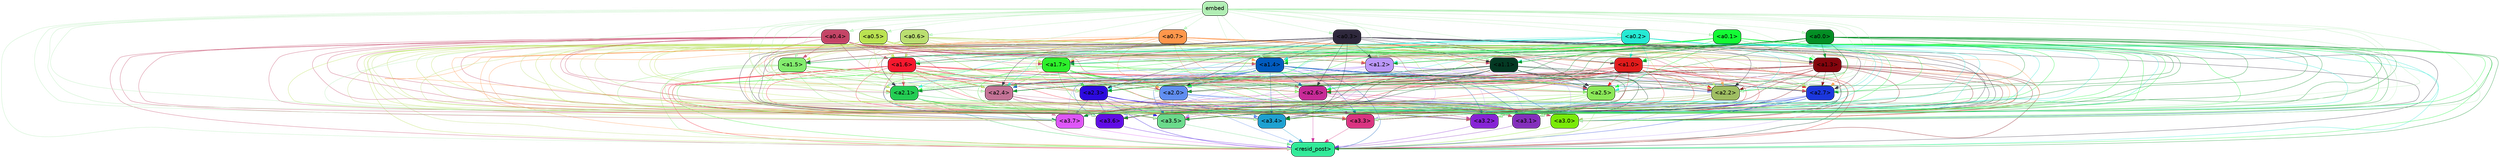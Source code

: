 strict digraph "" {
	graph [bgcolor=transparent,
		layout=dot,
		overlap=false,
		splines=true
	];
	"<a3.7>"	[color=black,
		fillcolor="#de56f7",
		fontname=Helvetica,
		shape=box,
		style="filled, rounded"];
	"<resid_post>"	[color=black,
		fillcolor="#32ea99",
		fontname=Helvetica,
		shape=box,
		style="filled, rounded"];
	"<a3.7>" -> "<resid_post>"	[color="#de56f7",
		penwidth=0.6];
	"<a3.6>"	[color=black,
		fillcolor="#600ce5",
		fontname=Helvetica,
		shape=box,
		style="filled, rounded"];
	"<a3.6>" -> "<resid_post>"	[color="#600ce5",
		penwidth=0.6];
	"<a3.5>"	[color=black,
		fillcolor="#6ada8b",
		fontname=Helvetica,
		shape=box,
		style="filled, rounded"];
	"<a3.5>" -> "<resid_post>"	[color="#6ada8b",
		penwidth=0.6];
	"<a3.4>"	[color=black,
		fillcolor="#1ea1d1",
		fontname=Helvetica,
		shape=box,
		style="filled, rounded"];
	"<a3.4>" -> "<resid_post>"	[color="#1ea1d1",
		penwidth=0.6];
	"<a3.3>"	[color=black,
		fillcolor="#da3481",
		fontname=Helvetica,
		shape=box,
		style="filled, rounded"];
	"<a3.3>" -> "<resid_post>"	[color="#da3481",
		penwidth=0.6];
	"<a3.2>"	[color=black,
		fillcolor="#8723d6",
		fontname=Helvetica,
		shape=box,
		style="filled, rounded"];
	"<a3.2>" -> "<resid_post>"	[color="#8723d6",
		penwidth=0.6];
	"<a3.1>"	[color=black,
		fillcolor="#842ebc",
		fontname=Helvetica,
		shape=box,
		style="filled, rounded"];
	"<a3.1>" -> "<resid_post>"	[color="#842ebc",
		penwidth=0.6];
	"<a3.0>"	[color=black,
		fillcolor="#7aea09",
		fontname=Helvetica,
		shape=box,
		style="filled, rounded"];
	"<a3.0>" -> "<resid_post>"	[color="#7aea09",
		penwidth=0.6];
	"<a2.7>"	[color=black,
		fillcolor="#1b37dd",
		fontname=Helvetica,
		shape=box,
		style="filled, rounded"];
	"<a2.7>" -> "<a3.7>"	[color="#1b37dd",
		penwidth=0.6];
	"<a2.7>" -> "<resid_post>"	[color="#1b37dd",
		penwidth=0.6];
	"<a2.7>" -> "<a3.6>"	[color="#1b37dd",
		penwidth=0.6];
	"<a2.7>" -> "<a3.5>"	[color="#1b37dd",
		penwidth=0.6];
	"<a2.7>" -> "<a3.4>"	[color="#1b37dd",
		penwidth=0.6];
	"<a2.7>" -> "<a3.3>"	[color="#1b37dd",
		penwidth=0.6];
	"<a2.7>" -> "<a3.2>"	[color="#1b37dd",
		penwidth=0.6];
	"<a2.7>" -> "<a3.1>"	[color="#1b37dd",
		penwidth=0.6];
	"<a2.7>" -> "<a3.0>"	[color="#1b37dd",
		penwidth=0.6];
	"<a2.6>"	[color=black,
		fillcolor="#c82a97",
		fontname=Helvetica,
		shape=box,
		style="filled, rounded"];
	"<a2.6>" -> "<a3.7>"	[color="#c82a97",
		penwidth=0.6];
	"<a2.6>" -> "<resid_post>"	[color="#c82a97",
		penwidth=0.6];
	"<a2.6>" -> "<a3.6>"	[color="#c82a97",
		penwidth=0.6];
	"<a2.6>" -> "<a3.5>"	[color="#c82a97",
		penwidth=0.6];
	"<a2.6>" -> "<a3.4>"	[color="#c82a97",
		penwidth=0.6];
	"<a2.6>" -> "<a3.3>"	[color="#c82a97",
		penwidth=0.6];
	"<a2.6>" -> "<a3.2>"	[color="#c82a97",
		penwidth=0.6];
	"<a2.6>" -> "<a3.1>"	[color="#c82a97",
		penwidth=0.6];
	"<a2.6>" -> "<a3.0>"	[color="#c82a97",
		penwidth=0.6];
	"<a2.5>"	[color=black,
		fillcolor="#8be858",
		fontname=Helvetica,
		shape=box,
		style="filled, rounded"];
	"<a2.5>" -> "<a3.7>"	[color="#8be858",
		penwidth=0.6];
	"<a2.5>" -> "<resid_post>"	[color="#8be858",
		penwidth=0.6];
	"<a2.5>" -> "<a3.6>"	[color="#8be858",
		penwidth=0.6];
	"<a2.5>" -> "<a3.5>"	[color="#8be858",
		penwidth=0.6];
	"<a2.5>" -> "<a3.4>"	[color="#8be858",
		penwidth=0.6];
	"<a2.5>" -> "<a3.3>"	[color="#8be858",
		penwidth=0.6];
	"<a2.5>" -> "<a3.2>"	[color="#8be858",
		penwidth=0.6];
	"<a2.5>" -> "<a3.1>"	[color="#8be858",
		penwidth=0.6];
	"<a2.5>" -> "<a3.0>"	[color="#8be858",
		penwidth=0.6];
	"<a2.4>"	[color=black,
		fillcolor="#c47396",
		fontname=Helvetica,
		shape=box,
		style="filled, rounded"];
	"<a2.4>" -> "<a3.7>"	[color="#c47396",
		penwidth=0.6];
	"<a2.4>" -> "<resid_post>"	[color="#c47396",
		penwidth=0.6];
	"<a2.4>" -> "<a3.6>"	[color="#c47396",
		penwidth=0.6];
	"<a2.4>" -> "<a3.5>"	[color="#c47396",
		penwidth=0.6];
	"<a2.4>" -> "<a3.4>"	[color="#c47396",
		penwidth=0.6];
	"<a2.4>" -> "<a3.3>"	[color="#c47396",
		penwidth=0.6];
	"<a2.4>" -> "<a3.2>"	[color="#c47396",
		penwidth=0.6];
	"<a2.4>" -> "<a3.1>"	[color="#c47396",
		penwidth=0.6];
	"<a2.4>" -> "<a3.0>"	[color="#c47396",
		penwidth=0.6];
	"<a2.3>"	[color=black,
		fillcolor="#2c0adf",
		fontname=Helvetica,
		shape=box,
		style="filled, rounded"];
	"<a2.3>" -> "<a3.7>"	[color="#2c0adf",
		penwidth=0.6];
	"<a2.3>" -> "<resid_post>"	[color="#2c0adf",
		penwidth=0.6];
	"<a2.3>" -> "<a3.6>"	[color="#2c0adf",
		penwidth=0.6];
	"<a2.3>" -> "<a3.5>"	[color="#2c0adf",
		penwidth=0.6];
	"<a2.3>" -> "<a3.4>"	[color="#2c0adf",
		penwidth=0.6];
	"<a2.3>" -> "<a3.3>"	[color="#2c0adf",
		penwidth=0.6];
	"<a2.3>" -> "<a3.2>"	[color="#2c0adf",
		penwidth=0.6];
	"<a2.3>" -> "<a3.1>"	[color="#2c0adf",
		penwidth=0.6];
	"<a2.3>" -> "<a3.0>"	[color="#2c0adf",
		penwidth=0.6];
	"<a2.2>"	[color=black,
		fillcolor="#9fbe62",
		fontname=Helvetica,
		shape=box,
		style="filled, rounded"];
	"<a2.2>" -> "<a3.7>"	[color="#9fbe62",
		penwidth=0.6];
	"<a2.2>" -> "<resid_post>"	[color="#9fbe62",
		penwidth=0.6];
	"<a2.2>" -> "<a3.6>"	[color="#9fbe62",
		penwidth=0.6];
	"<a2.2>" -> "<a3.5>"	[color="#9fbe62",
		penwidth=0.6];
	"<a2.2>" -> "<a3.4>"	[color="#9fbe62",
		penwidth=0.6];
	"<a2.2>" -> "<a3.3>"	[color="#9fbe62",
		penwidth=0.6];
	"<a2.2>" -> "<a3.2>"	[color="#9fbe62",
		penwidth=0.6];
	"<a2.2>" -> "<a3.1>"	[color="#9fbe62",
		penwidth=0.6];
	"<a2.2>" -> "<a3.0>"	[color="#9fbe62",
		penwidth=0.6];
	"<a2.1>"	[color=black,
		fillcolor="#23cd53",
		fontname=Helvetica,
		shape=box,
		style="filled, rounded"];
	"<a2.1>" -> "<a3.7>"	[color="#23cd53",
		penwidth=0.6];
	"<a2.1>" -> "<resid_post>"	[color="#23cd53",
		penwidth=0.6];
	"<a2.1>" -> "<a3.6>"	[color="#23cd53",
		penwidth=0.6];
	"<a2.1>" -> "<a3.5>"	[color="#23cd53",
		penwidth=0.6];
	"<a2.1>" -> "<a3.4>"	[color="#23cd53",
		penwidth=0.6];
	"<a2.1>" -> "<a3.3>"	[color="#23cd53",
		penwidth=0.6];
	"<a2.1>" -> "<a3.2>"	[color="#23cd53",
		penwidth=0.6];
	"<a2.1>" -> "<a3.1>"	[color="#23cd53",
		penwidth=0.6];
	"<a2.1>" -> "<a3.0>"	[color="#23cd53",
		penwidth=0.6];
	"<a2.0>"	[color=black,
		fillcolor="#608ef1",
		fontname=Helvetica,
		shape=box,
		style="filled, rounded"];
	"<a2.0>" -> "<a3.7>"	[color="#608ef1",
		penwidth=0.6];
	"<a2.0>" -> "<resid_post>"	[color="#608ef1",
		penwidth=0.6];
	"<a2.0>" -> "<a3.6>"	[color="#608ef1",
		penwidth=0.6];
	"<a2.0>" -> "<a3.5>"	[color="#608ef1",
		penwidth=0.6];
	"<a2.0>" -> "<a3.4>"	[color="#608ef1",
		penwidth=0.6];
	"<a2.0>" -> "<a3.3>"	[color="#608ef1",
		penwidth=0.6];
	"<a2.0>" -> "<a3.2>"	[color="#608ef1",
		penwidth=0.6];
	"<a2.0>" -> "<a3.1>"	[color="#608ef1",
		penwidth=0.6];
	"<a2.0>" -> "<a3.0>"	[color="#608ef1",
		penwidth=0.6];
	"<a1.7>"	[color=black,
		fillcolor="#2def2b",
		fontname=Helvetica,
		shape=box,
		style="filled, rounded"];
	"<a1.7>" -> "<a3.7>"	[color="#2def2b",
		penwidth=0.6];
	"<a1.7>" -> "<resid_post>"	[color="#2def2b",
		penwidth=0.6];
	"<a1.7>" -> "<a3.6>"	[color="#2def2b",
		penwidth=0.6];
	"<a1.7>" -> "<a3.5>"	[color="#2def2b",
		penwidth=0.6];
	"<a1.7>" -> "<a3.4>"	[color="#2def2b",
		penwidth=0.6];
	"<a1.7>" -> "<a3.3>"	[color="#2def2b",
		penwidth=0.6];
	"<a1.7>" -> "<a3.2>"	[color="#2def2b",
		penwidth=0.6];
	"<a1.7>" -> "<a3.1>"	[color="#2def2b",
		penwidth=0.6];
	"<a1.7>" -> "<a3.0>"	[color="#2def2b",
		penwidth=0.6];
	"<a1.7>" -> "<a2.7>"	[color="#2def2b",
		penwidth=0.6];
	"<a1.7>" -> "<a2.6>"	[color="#2def2b",
		penwidth=0.6];
	"<a1.7>" -> "<a2.5>"	[color="#2def2b",
		penwidth=0.6];
	"<a1.7>" -> "<a2.4>"	[color="#2def2b",
		penwidth=0.6];
	"<a1.7>" -> "<a2.3>"	[color="#2def2b",
		penwidth=0.6];
	"<a1.7>" -> "<a2.2>"	[color="#2def2b",
		penwidth=0.6];
	"<a1.7>" -> "<a2.1>"	[color="#2def2b",
		penwidth=0.6];
	"<a1.7>" -> "<a2.0>"	[color="#2def2b",
		penwidth=0.6];
	"<a1.6>"	[color=black,
		fillcolor="#f6182e",
		fontname=Helvetica,
		shape=box,
		style="filled, rounded"];
	"<a1.6>" -> "<a3.7>"	[color="#f6182e",
		penwidth=0.6];
	"<a1.6>" -> "<resid_post>"	[color="#f6182e",
		penwidth=0.6];
	"<a1.6>" -> "<a3.6>"	[color="#f6182e",
		penwidth=0.6];
	"<a1.6>" -> "<a3.5>"	[color="#f6182e",
		penwidth=0.6];
	"<a1.6>" -> "<a3.4>"	[color="#f6182e",
		penwidth=0.6];
	"<a1.6>" -> "<a3.3>"	[color="#f6182e",
		penwidth=0.6];
	"<a1.6>" -> "<a3.2>"	[color="#f6182e",
		penwidth=0.6];
	"<a1.6>" -> "<a3.1>"	[color="#f6182e",
		penwidth=0.6];
	"<a1.6>" -> "<a3.0>"	[color="#f6182e",
		penwidth=0.6];
	"<a1.6>" -> "<a2.7>"	[color="#f6182e",
		penwidth=0.6];
	"<a1.6>" -> "<a2.6>"	[color="#f6182e",
		penwidth=0.6];
	"<a1.6>" -> "<a2.5>"	[color="#f6182e",
		penwidth=0.6];
	"<a1.6>" -> "<a2.4>"	[color="#f6182e",
		penwidth=0.6];
	"<a1.6>" -> "<a2.3>"	[color="#f6182e",
		penwidth=0.6];
	"<a1.6>" -> "<a2.2>"	[color="#f6182e",
		penwidth=0.6];
	"<a1.6>" -> "<a2.1>"	[color="#f6182e",
		penwidth=0.6];
	"<a1.6>" -> "<a2.0>"	[color="#f6182e",
		penwidth=0.6];
	"<a1.5>"	[color=black,
		fillcolor="#83ec6e",
		fontname=Helvetica,
		shape=box,
		style="filled, rounded"];
	"<a1.5>" -> "<a3.7>"	[color="#83ec6e",
		penwidth=0.6];
	"<a1.5>" -> "<resid_post>"	[color="#83ec6e",
		penwidth=0.6];
	"<a1.5>" -> "<a3.6>"	[color="#83ec6e",
		penwidth=0.6];
	"<a1.5>" -> "<a3.5>"	[color="#83ec6e",
		penwidth=0.6];
	"<a1.5>" -> "<a3.4>"	[color="#83ec6e",
		penwidth=0.6];
	"<a1.5>" -> "<a3.3>"	[color="#83ec6e",
		penwidth=0.6];
	"<a1.5>" -> "<a3.2>"	[color="#83ec6e",
		penwidth=0.6];
	"<a1.5>" -> "<a3.1>"	[color="#83ec6e",
		penwidth=0.6];
	"<a1.5>" -> "<a3.0>"	[color="#83ec6e",
		penwidth=0.6];
	"<a1.5>" -> "<a2.7>"	[color="#83ec6e",
		penwidth=0.6];
	"<a1.5>" -> "<a2.6>"	[color="#83ec6e",
		penwidth=0.6];
	"<a1.5>" -> "<a2.5>"	[color="#83ec6e",
		penwidth=0.6];
	"<a1.5>" -> "<a2.4>"	[color="#83ec6e",
		penwidth=0.6];
	"<a1.5>" -> "<a2.3>"	[color="#83ec6e",
		penwidth=0.6];
	"<a1.5>" -> "<a2.2>"	[color="#83ec6e",
		penwidth=0.6];
	"<a1.5>" -> "<a2.1>"	[color="#83ec6e",
		penwidth=0.6];
	"<a1.5>" -> "<a2.0>"	[color="#83ec6e",
		penwidth=0.6];
	"<a1.4>"	[color=black,
		fillcolor="#015bbf",
		fontname=Helvetica,
		shape=box,
		style="filled, rounded"];
	"<a1.4>" -> "<a3.7>"	[color="#015bbf",
		penwidth=0.6];
	"<a1.4>" -> "<resid_post>"	[color="#015bbf",
		penwidth=0.6];
	"<a1.4>" -> "<a3.6>"	[color="#015bbf",
		penwidth=0.6];
	"<a1.4>" -> "<a3.5>"	[color="#015bbf",
		penwidth=0.6];
	"<a1.4>" -> "<a3.4>"	[color="#015bbf",
		penwidth=0.6];
	"<a1.4>" -> "<a3.3>"	[color="#015bbf",
		penwidth=0.6];
	"<a1.4>" -> "<a3.2>"	[color="#015bbf",
		penwidth=0.6];
	"<a1.4>" -> "<a3.1>"	[color="#015bbf",
		penwidth=0.6];
	"<a1.4>" -> "<a3.0>"	[color="#015bbf",
		penwidth=0.6];
	"<a1.4>" -> "<a2.7>"	[color="#015bbf",
		penwidth=0.6];
	"<a1.4>" -> "<a2.6>"	[color="#015bbf",
		penwidth=0.6];
	"<a1.4>" -> "<a2.5>"	[color="#015bbf",
		penwidth=0.6];
	"<a1.4>" -> "<a2.4>"	[color="#015bbf",
		penwidth=0.6];
	"<a1.4>" -> "<a2.3>"	[color="#015bbf",
		penwidth=0.6];
	"<a1.4>" -> "<a2.2>"	[color="#015bbf",
		penwidth=0.6];
	"<a1.4>" -> "<a2.1>"	[color="#015bbf",
		penwidth=0.6];
	"<a1.4>" -> "<a2.0>"	[color="#015bbf",
		penwidth=0.6];
	"<a1.3>"	[color=black,
		fillcolor="#84050d",
		fontname=Helvetica,
		shape=box,
		style="filled, rounded"];
	"<a1.3>" -> "<a3.7>"	[color="#84050d",
		penwidth=0.6];
	"<a1.3>" -> "<resid_post>"	[color="#84050d",
		penwidth=0.6];
	"<a1.3>" -> "<a3.6>"	[color="#84050d",
		penwidth=0.6];
	"<a1.3>" -> "<a3.5>"	[color="#84050d",
		penwidth=0.6];
	"<a1.3>" -> "<a3.4>"	[color="#84050d",
		penwidth=0.6];
	"<a1.3>" -> "<a3.3>"	[color="#84050d",
		penwidth=0.6];
	"<a1.3>" -> "<a3.2>"	[color="#84050d",
		penwidth=0.6];
	"<a1.3>" -> "<a3.1>"	[color="#84050d",
		penwidth=0.6];
	"<a1.3>" -> "<a3.0>"	[color="#84050d",
		penwidth=0.6];
	"<a1.3>" -> "<a2.7>"	[color="#84050d",
		penwidth=0.6];
	"<a1.3>" -> "<a2.6>"	[color="#84050d",
		penwidth=0.6];
	"<a1.3>" -> "<a2.5>"	[color="#84050d",
		penwidth=0.6];
	"<a1.3>" -> "<a2.4>"	[color="#84050d",
		penwidth=0.6];
	"<a1.3>" -> "<a2.3>"	[color="#84050d",
		penwidth=0.6];
	"<a1.3>" -> "<a2.2>"	[color="#84050d",
		penwidth=0.6];
	"<a1.3>" -> "<a2.1>"	[color="#84050d",
		penwidth=0.6];
	"<a1.3>" -> "<a2.0>"	[color="#84050d",
		penwidth=0.6];
	"<a1.2>"	[color=black,
		fillcolor="#bb97f9",
		fontname=Helvetica,
		shape=box,
		style="filled, rounded"];
	"<a1.2>" -> "<a3.7>"	[color="#bb97f9",
		penwidth=0.6];
	"<a1.2>" -> "<resid_post>"	[color="#bb97f9",
		penwidth=0.6];
	"<a1.2>" -> "<a3.6>"	[color="#bb97f9",
		penwidth=0.6];
	"<a1.2>" -> "<a3.5>"	[color="#bb97f9",
		penwidth=0.6];
	"<a1.2>" -> "<a3.4>"	[color="#bb97f9",
		penwidth=0.6];
	"<a1.2>" -> "<a3.3>"	[color="#bb97f9",
		penwidth=0.6];
	"<a1.2>" -> "<a3.2>"	[color="#bb97f9",
		penwidth=0.6];
	"<a1.2>" -> "<a3.1>"	[color="#bb97f9",
		penwidth=0.6];
	"<a1.2>" -> "<a3.0>"	[color="#bb97f9",
		penwidth=0.6];
	"<a1.2>" -> "<a2.7>"	[color="#bb97f9",
		penwidth=0.6];
	"<a1.2>" -> "<a2.6>"	[color="#bb97f9",
		penwidth=0.6];
	"<a1.2>" -> "<a2.5>"	[color="#bb97f9",
		penwidth=0.6];
	"<a1.2>" -> "<a2.4>"	[color="#bb97f9",
		penwidth=0.6];
	"<a1.2>" -> "<a2.3>"	[color="#bb97f9",
		penwidth=0.6];
	"<a1.2>" -> "<a2.2>"	[color="#bb97f9",
		penwidth=0.6];
	"<a1.2>" -> "<a2.1>"	[color="#bb97f9",
		penwidth=0.6];
	"<a1.2>" -> "<a2.0>"	[color="#bb97f9",
		penwidth=0.6];
	"<a1.1>"	[color=black,
		fillcolor="#033923",
		fontname=Helvetica,
		shape=box,
		style="filled, rounded"];
	"<a1.1>" -> "<a3.7>"	[color="#033923",
		penwidth=0.6];
	"<a1.1>" -> "<resid_post>"	[color="#033923",
		penwidth=0.6];
	"<a1.1>" -> "<a3.6>"	[color="#033923",
		penwidth=0.6];
	"<a1.1>" -> "<a3.5>"	[color="#033923",
		penwidth=0.6];
	"<a1.1>" -> "<a3.4>"	[color="#033923",
		penwidth=0.6];
	"<a1.1>" -> "<a3.3>"	[color="#033923",
		penwidth=0.6];
	"<a1.1>" -> "<a3.2>"	[color="#033923",
		penwidth=0.6];
	"<a1.1>" -> "<a3.1>"	[color="#033923",
		penwidth=0.6];
	"<a1.1>" -> "<a3.0>"	[color="#033923",
		penwidth=0.6];
	"<a1.1>" -> "<a2.7>"	[color="#033923",
		penwidth=0.6];
	"<a1.1>" -> "<a2.6>"	[color="#033923",
		penwidth=0.6];
	"<a1.1>" -> "<a2.5>"	[color="#033923",
		penwidth=0.6];
	"<a1.1>" -> "<a2.4>"	[color="#033923",
		penwidth=0.6];
	"<a1.1>" -> "<a2.3>"	[color="#033923",
		penwidth=0.6];
	"<a1.1>" -> "<a2.2>"	[color="#033923",
		penwidth=0.6];
	"<a1.1>" -> "<a2.1>"	[color="#033923",
		penwidth=0.6];
	"<a1.1>" -> "<a2.0>"	[color="#033923",
		penwidth=0.6];
	"<a1.0>"	[color=black,
		fillcolor="#e11b1b",
		fontname=Helvetica,
		shape=box,
		style="filled, rounded"];
	"<a1.0>" -> "<a3.7>"	[color="#e11b1b",
		penwidth=0.6];
	"<a1.0>" -> "<resid_post>"	[color="#e11b1b",
		penwidth=0.6];
	"<a1.0>" -> "<a3.6>"	[color="#e11b1b",
		penwidth=0.6];
	"<a1.0>" -> "<a3.5>"	[color="#e11b1b",
		penwidth=0.6];
	"<a1.0>" -> "<a3.4>"	[color="#e11b1b",
		penwidth=0.6];
	"<a1.0>" -> "<a3.3>"	[color="#e11b1b",
		penwidth=0.6];
	"<a1.0>" -> "<a3.2>"	[color="#e11b1b",
		penwidth=0.6];
	"<a1.0>" -> "<a3.1>"	[color="#e11b1b",
		penwidth=0.6];
	"<a1.0>" -> "<a3.0>"	[color="#e11b1b",
		penwidth=0.6];
	"<a1.0>" -> "<a2.7>"	[color="#e11b1b",
		penwidth=0.6];
	"<a1.0>" -> "<a2.6>"	[color="#e11b1b",
		penwidth=0.6];
	"<a1.0>" -> "<a2.5>"	[color="#e11b1b",
		penwidth=0.6];
	"<a1.0>" -> "<a2.4>"	[color="#e11b1b",
		penwidth=0.6];
	"<a1.0>" -> "<a2.3>"	[color="#e11b1b",
		penwidth=0.6];
	"<a1.0>" -> "<a2.2>"	[color="#e11b1b",
		penwidth=0.6];
	"<a1.0>" -> "<a2.1>"	[color="#e11b1b",
		penwidth=0.6];
	"<a1.0>" -> "<a2.0>"	[color="#e11b1b",
		penwidth=0.6];
	"<a0.7>"	[color=black,
		fillcolor="#ff964b",
		fontname=Helvetica,
		shape=box,
		style="filled, rounded"];
	"<a0.7>" -> "<a3.7>"	[color="#ff964b",
		penwidth=0.6];
	"<a0.7>" -> "<resid_post>"	[color="#ff964b",
		penwidth=0.6];
	"<a0.7>" -> "<a3.6>"	[color="#ff964b",
		penwidth=0.6];
	"<a0.7>" -> "<a3.5>"	[color="#ff964b",
		penwidth=0.6];
	"<a0.7>" -> "<a3.4>"	[color="#ff964b",
		penwidth=0.6];
	"<a0.7>" -> "<a3.3>"	[color="#ff964b",
		penwidth=0.6];
	"<a0.7>" -> "<a3.2>"	[color="#ff964b",
		penwidth=0.6];
	"<a0.7>" -> "<a3.1>"	[color="#ff964b",
		penwidth=0.6];
	"<a0.7>" -> "<a3.0>"	[color="#ff964b",
		penwidth=0.6];
	"<a0.7>" -> "<a2.7>"	[color="#ff964b",
		penwidth=0.6];
	"<a0.7>" -> "<a2.6>"	[color="#ff964b",
		penwidth=0.6];
	"<a0.7>" -> "<a2.5>"	[color="#ff964b",
		penwidth=0.6];
	"<a0.7>" -> "<a2.4>"	[color="#ff964b",
		penwidth=0.6];
	"<a0.7>" -> "<a2.3>"	[color="#ff964b",
		penwidth=0.6];
	"<a0.7>" -> "<a2.2>"	[color="#ff964b",
		penwidth=0.6];
	"<a0.7>" -> "<a2.1>"	[color="#ff964b",
		penwidth=0.6];
	"<a0.7>" -> "<a2.0>"	[color="#ff964b",
		penwidth=0.6];
	"<a0.7>" -> "<a1.7>"	[color="#ff964b",
		penwidth=0.6];
	"<a0.7>" -> "<a1.6>"	[color="#ff964b",
		penwidth=0.6];
	"<a0.7>" -> "<a1.5>"	[color="#ff964b",
		penwidth=0.6];
	"<a0.7>" -> "<a1.4>"	[color="#ff964b",
		penwidth=0.6];
	"<a0.7>" -> "<a1.3>"	[color="#ff964b",
		penwidth=0.6];
	"<a0.7>" -> "<a1.2>"	[color="#ff964b",
		penwidth=0.6];
	"<a0.7>" -> "<a1.1>"	[color="#ff964b",
		penwidth=0.6];
	"<a0.7>" -> "<a1.0>"	[color="#ff964b",
		penwidth=0.6];
	"<a0.6>"	[color=black,
		fillcolor="#bade70",
		fontname=Helvetica,
		shape=box,
		style="filled, rounded"];
	"<a0.6>" -> "<a3.7>"	[color="#bade70",
		penwidth=0.6];
	"<a0.6>" -> "<resid_post>"	[color="#bade70",
		penwidth=0.6];
	"<a0.6>" -> "<a3.6>"	[color="#bade70",
		penwidth=0.6];
	"<a0.6>" -> "<a3.5>"	[color="#bade70",
		penwidth=0.6];
	"<a0.6>" -> "<a3.4>"	[color="#bade70",
		penwidth=0.6];
	"<a0.6>" -> "<a3.3>"	[color="#bade70",
		penwidth=0.6];
	"<a0.6>" -> "<a3.2>"	[color="#bade70",
		penwidth=0.6];
	"<a0.6>" -> "<a3.1>"	[color="#bade70",
		penwidth=0.6];
	"<a0.6>" -> "<a3.0>"	[color="#bade70",
		penwidth=0.6];
	"<a0.6>" -> "<a2.7>"	[color="#bade70",
		penwidth=0.6];
	"<a0.6>" -> "<a2.6>"	[color="#bade70",
		penwidth=0.6];
	"<a0.6>" -> "<a2.5>"	[color="#bade70",
		penwidth=0.6];
	"<a0.6>" -> "<a2.4>"	[color="#bade70",
		penwidth=0.6];
	"<a0.6>" -> "<a2.3>"	[color="#bade70",
		penwidth=0.6];
	"<a0.6>" -> "<a2.2>"	[color="#bade70",
		penwidth=0.6];
	"<a0.6>" -> "<a2.1>"	[color="#bade70",
		penwidth=0.6];
	"<a0.6>" -> "<a2.0>"	[color="#bade70",
		penwidth=0.6];
	"<a0.6>" -> "<a1.7>"	[color="#bade70",
		penwidth=0.6];
	"<a0.6>" -> "<a1.6>"	[color="#bade70",
		penwidth=0.6];
	"<a0.6>" -> "<a1.5>"	[color="#bade70",
		penwidth=0.6];
	"<a0.6>" -> "<a1.4>"	[color="#bade70",
		penwidth=0.6];
	"<a0.6>" -> "<a1.3>"	[color="#bade70",
		penwidth=0.6];
	"<a0.6>" -> "<a1.2>"	[color="#bade70",
		penwidth=0.6];
	"<a0.6>" -> "<a1.1>"	[color="#bade70",
		penwidth=0.6];
	"<a0.6>" -> "<a1.0>"	[color="#bade70",
		penwidth=0.6];
	"<a0.5>"	[color=black,
		fillcolor="#bae251",
		fontname=Helvetica,
		shape=box,
		style="filled, rounded"];
	"<a0.5>" -> "<a3.7>"	[color="#bae251",
		penwidth=0.6];
	"<a0.5>" -> "<resid_post>"	[color="#bae251",
		penwidth=0.6];
	"<a0.5>" -> "<a3.6>"	[color="#bae251",
		penwidth=0.6];
	"<a0.5>" -> "<a3.5>"	[color="#bae251",
		penwidth=0.6];
	"<a0.5>" -> "<a3.4>"	[color="#bae251",
		penwidth=0.6];
	"<a0.5>" -> "<a3.3>"	[color="#bae251",
		penwidth=0.6];
	"<a0.5>" -> "<a3.2>"	[color="#bae251",
		penwidth=0.6];
	"<a0.5>" -> "<a3.1>"	[color="#bae251",
		penwidth=0.6];
	"<a0.5>" -> "<a3.0>"	[color="#bae251",
		penwidth=0.6];
	"<a0.5>" -> "<a2.7>"	[color="#bae251",
		penwidth=0.6];
	"<a0.5>" -> "<a2.6>"	[color="#bae251",
		penwidth=0.6];
	"<a0.5>" -> "<a2.5>"	[color="#bae251",
		penwidth=0.6];
	"<a0.5>" -> "<a2.4>"	[color="#bae251",
		penwidth=0.6];
	"<a0.5>" -> "<a2.3>"	[color="#bae251",
		penwidth=0.6];
	"<a0.5>" -> "<a2.2>"	[color="#bae251",
		penwidth=0.6];
	"<a0.5>" -> "<a2.1>"	[color="#bae251",
		penwidth=0.6];
	"<a0.5>" -> "<a2.0>"	[color="#bae251",
		penwidth=0.6];
	"<a0.5>" -> "<a1.7>"	[color="#bae251",
		penwidth=0.6];
	"<a0.5>" -> "<a1.6>"	[color="#bae251",
		penwidth=0.6];
	"<a0.5>" -> "<a1.5>"	[color="#bae251",
		penwidth=0.6];
	"<a0.5>" -> "<a1.4>"	[color="#bae251",
		penwidth=0.6];
	"<a0.5>" -> "<a1.3>"	[color="#bae251",
		penwidth=0.6];
	"<a0.5>" -> "<a1.2>"	[color="#bae251",
		penwidth=0.6];
	"<a0.5>" -> "<a1.1>"	[color="#bae251",
		penwidth=0.6];
	"<a0.5>" -> "<a1.0>"	[color="#bae251",
		penwidth=0.6];
	"<a0.4>"	[color=black,
		fillcolor="#c44466",
		fontname=Helvetica,
		shape=box,
		style="filled, rounded"];
	"<a0.4>" -> "<a3.7>"	[color="#c44466",
		penwidth=0.6];
	"<a0.4>" -> "<resid_post>"	[color="#c44466",
		penwidth=0.6];
	"<a0.4>" -> "<a3.6>"	[color="#c44466",
		penwidth=0.6];
	"<a0.4>" -> "<a3.5>"	[color="#c44466",
		penwidth=0.6];
	"<a0.4>" -> "<a3.4>"	[color="#c44466",
		penwidth=0.6];
	"<a0.4>" -> "<a3.3>"	[color="#c44466",
		penwidth=0.6];
	"<a0.4>" -> "<a3.2>"	[color="#c44466",
		penwidth=0.6];
	"<a0.4>" -> "<a3.1>"	[color="#c44466",
		penwidth=0.6];
	"<a0.4>" -> "<a3.0>"	[color="#c44466",
		penwidth=0.6];
	"<a0.4>" -> "<a2.7>"	[color="#c44466",
		penwidth=0.6];
	"<a0.4>" -> "<a2.6>"	[color="#c44466",
		penwidth=0.6];
	"<a0.4>" -> "<a2.5>"	[color="#c44466",
		penwidth=0.6];
	"<a0.4>" -> "<a2.4>"	[color="#c44466",
		penwidth=0.6];
	"<a0.4>" -> "<a2.3>"	[color="#c44466",
		penwidth=0.6];
	"<a0.4>" -> "<a2.2>"	[color="#c44466",
		penwidth=0.6];
	"<a0.4>" -> "<a2.1>"	[color="#c44466",
		penwidth=0.6];
	"<a0.4>" -> "<a2.0>"	[color="#c44466",
		penwidth=0.6];
	"<a0.4>" -> "<a1.7>"	[color="#c44466",
		penwidth=0.6];
	"<a0.4>" -> "<a1.6>"	[color="#c44466",
		penwidth=0.6];
	"<a0.4>" -> "<a1.5>"	[color="#c44466",
		penwidth=0.6];
	"<a0.4>" -> "<a1.4>"	[color="#c44466",
		penwidth=0.6];
	"<a0.4>" -> "<a1.3>"	[color="#c44466",
		penwidth=0.6];
	"<a0.4>" -> "<a1.2>"	[color="#c44466",
		penwidth=0.6];
	"<a0.4>" -> "<a1.1>"	[color="#c44466",
		penwidth=0.6];
	"<a0.4>" -> "<a1.0>"	[color="#c44466",
		penwidth=0.6];
	"<a0.3>"	[color=black,
		fillcolor="#2e283c",
		fontname=Helvetica,
		shape=box,
		style="filled, rounded"];
	"<a0.3>" -> "<a3.7>"	[color="#2e283c",
		penwidth=0.6];
	"<a0.3>" -> "<resid_post>"	[color="#2e283c",
		penwidth=0.6];
	"<a0.3>" -> "<a3.6>"	[color="#2e283c",
		penwidth=0.6];
	"<a0.3>" -> "<a3.5>"	[color="#2e283c",
		penwidth=0.6];
	"<a0.3>" -> "<a3.4>"	[color="#2e283c",
		penwidth=0.6];
	"<a0.3>" -> "<a3.3>"	[color="#2e283c",
		penwidth=0.6];
	"<a0.3>" -> "<a3.2>"	[color="#2e283c",
		penwidth=0.6];
	"<a0.3>" -> "<a3.1>"	[color="#2e283c",
		penwidth=0.6];
	"<a0.3>" -> "<a3.0>"	[color="#2e283c",
		penwidth=0.6];
	"<a0.3>" -> "<a2.7>"	[color="#2e283c",
		penwidth=0.6];
	"<a0.3>" -> "<a2.6>"	[color="#2e283c",
		penwidth=0.6];
	"<a0.3>" -> "<a2.5>"	[color="#2e283c",
		penwidth=0.6];
	"<a0.3>" -> "<a2.4>"	[color="#2e283c",
		penwidth=0.6];
	"<a0.3>" -> "<a2.3>"	[color="#2e283c",
		penwidth=0.6];
	"<a0.3>" -> "<a2.2>"	[color="#2e283c",
		penwidth=0.6];
	"<a0.3>" -> "<a2.1>"	[color="#2e283c",
		penwidth=0.6];
	"<a0.3>" -> "<a2.0>"	[color="#2e283c",
		penwidth=0.6];
	"<a0.3>" -> "<a1.7>"	[color="#2e283c",
		penwidth=0.6];
	"<a0.3>" -> "<a1.6>"	[color="#2e283c",
		penwidth=0.6];
	"<a0.3>" -> "<a1.5>"	[color="#2e283c",
		penwidth=0.6];
	"<a0.3>" -> "<a1.4>"	[color="#2e283c",
		penwidth=0.6];
	"<a0.3>" -> "<a1.3>"	[color="#2e283c",
		penwidth=0.6];
	"<a0.3>" -> "<a1.2>"	[color="#2e283c",
		penwidth=0.6];
	"<a0.3>" -> "<a1.1>"	[color="#2e283c",
		penwidth=0.6];
	"<a0.3>" -> "<a1.0>"	[color="#2e283c",
		penwidth=0.6];
	"<a0.2>"	[color=black,
		fillcolor="#25e9d4",
		fontname=Helvetica,
		shape=box,
		style="filled, rounded"];
	"<a0.2>" -> "<a3.7>"	[color="#25e9d4",
		penwidth=0.6];
	"<a0.2>" -> "<resid_post>"	[color="#25e9d4",
		penwidth=0.6];
	"<a0.2>" -> "<a3.6>"	[color="#25e9d4",
		penwidth=0.6];
	"<a0.2>" -> "<a3.5>"	[color="#25e9d4",
		penwidth=0.6];
	"<a0.2>" -> "<a3.4>"	[color="#25e9d4",
		penwidth=0.6];
	"<a0.2>" -> "<a3.3>"	[color="#25e9d4",
		penwidth=0.6];
	"<a0.2>" -> "<a3.2>"	[color="#25e9d4",
		penwidth=0.6];
	"<a0.2>" -> "<a3.1>"	[color="#25e9d4",
		penwidth=0.6];
	"<a0.2>" -> "<a3.0>"	[color="#25e9d4",
		penwidth=0.6];
	"<a0.2>" -> "<a2.7>"	[color="#25e9d4",
		penwidth=0.6];
	"<a0.2>" -> "<a2.6>"	[color="#25e9d4",
		penwidth=0.6];
	"<a0.2>" -> "<a2.5>"	[color="#25e9d4",
		penwidth=0.6];
	"<a0.2>" -> "<a2.4>"	[color="#25e9d4",
		penwidth=0.6];
	"<a0.2>" -> "<a2.3>"	[color="#25e9d4",
		penwidth=0.6];
	"<a0.2>" -> "<a2.2>"	[color="#25e9d4",
		penwidth=0.6];
	"<a0.2>" -> "<a2.1>"	[color="#25e9d4",
		penwidth=0.6];
	"<a0.2>" -> "<a2.0>"	[color="#25e9d4",
		penwidth=0.6];
	"<a0.2>" -> "<a1.7>"	[color="#25e9d4",
		penwidth=0.6];
	"<a0.2>" -> "<a1.6>"	[color="#25e9d4",
		penwidth=0.6];
	"<a0.2>" -> "<a1.5>"	[color="#25e9d4",
		penwidth=0.6];
	"<a0.2>" -> "<a1.4>"	[color="#25e9d4",
		penwidth=0.6];
	"<a0.2>" -> "<a1.3>"	[color="#25e9d4",
		penwidth=0.6];
	"<a0.2>" -> "<a1.2>"	[color="#25e9d4",
		penwidth=0.6];
	"<a0.2>" -> "<a1.1>"	[color="#25e9d4",
		penwidth=0.6];
	"<a0.2>" -> "<a1.0>"	[color="#25e9d4",
		penwidth=0.6];
	"<a0.1>"	[color=black,
		fillcolor="#13fa35",
		fontname=Helvetica,
		shape=box,
		style="filled, rounded"];
	"<a0.1>" -> "<a3.7>"	[color="#13fa35",
		penwidth=0.6];
	"<a0.1>" -> "<resid_post>"	[color="#13fa35",
		penwidth=0.6];
	"<a0.1>" -> "<a3.6>"	[color="#13fa35",
		penwidth=0.6];
	"<a0.1>" -> "<a3.5>"	[color="#13fa35",
		penwidth=0.6];
	"<a0.1>" -> "<a3.4>"	[color="#13fa35",
		penwidth=0.6];
	"<a0.1>" -> "<a3.3>"	[color="#13fa35",
		penwidth=0.6];
	"<a0.1>" -> "<a3.2>"	[color="#13fa35",
		penwidth=0.6];
	"<a0.1>" -> "<a3.1>"	[color="#13fa35",
		penwidth=0.6];
	"<a0.1>" -> "<a3.0>"	[color="#13fa35",
		penwidth=0.6];
	"<a0.1>" -> "<a2.7>"	[color="#13fa35",
		penwidth=0.6];
	"<a0.1>" -> "<a2.6>"	[color="#13fa35",
		penwidth=0.6];
	"<a0.1>" -> "<a2.5>"	[color="#13fa35",
		penwidth=0.6];
	"<a0.1>" -> "<a2.4>"	[color="#13fa35",
		penwidth=0.6];
	"<a0.1>" -> "<a2.3>"	[color="#13fa35",
		penwidth=0.6];
	"<a0.1>" -> "<a2.2>"	[color="#13fa35",
		penwidth=0.6];
	"<a0.1>" -> "<a2.1>"	[color="#13fa35",
		penwidth=0.6];
	"<a0.1>" -> "<a2.0>"	[color="#13fa35",
		penwidth=0.6];
	"<a0.1>" -> "<a1.7>"	[color="#13fa35",
		penwidth=0.6];
	"<a0.1>" -> "<a1.6>"	[color="#13fa35",
		penwidth=0.6];
	"<a0.1>" -> "<a1.5>"	[color="#13fa35",
		penwidth=0.6];
	"<a0.1>" -> "<a1.4>"	[color="#13fa35",
		penwidth=0.6];
	"<a0.1>" -> "<a1.3>"	[color="#13fa35",
		penwidth=0.6];
	"<a0.1>" -> "<a1.2>"	[color="#13fa35",
		penwidth=0.6];
	"<a0.1>" -> "<a1.1>"	[color="#13fa35",
		penwidth=0.6];
	"<a0.1>" -> "<a1.0>"	[color="#13fa35",
		penwidth=0.6];
	"<a0.0>"	[color=black,
		fillcolor="#038e24",
		fontname=Helvetica,
		shape=box,
		style="filled, rounded"];
	"<a0.0>" -> "<a3.7>"	[color="#038e24",
		penwidth=0.6];
	"<a0.0>" -> "<resid_post>"	[color="#038e24",
		penwidth=0.6];
	"<a0.0>" -> "<a3.6>"	[color="#038e24",
		penwidth=0.6];
	"<a0.0>" -> "<a3.5>"	[color="#038e24",
		penwidth=0.6];
	"<a0.0>" -> "<a3.4>"	[color="#038e24",
		penwidth=0.6];
	"<a0.0>" -> "<a3.3>"	[color="#038e24",
		penwidth=0.6];
	"<a0.0>" -> "<a3.2>"	[color="#038e24",
		penwidth=0.6];
	"<a0.0>" -> "<a3.1>"	[color="#038e24",
		penwidth=0.6];
	"<a0.0>" -> "<a3.0>"	[color="#038e24",
		penwidth=0.6];
	"<a0.0>" -> "<a2.7>"	[color="#038e24",
		penwidth=0.6];
	"<a0.0>" -> "<a2.6>"	[color="#038e24",
		penwidth=0.6];
	"<a0.0>" -> "<a2.5>"	[color="#038e24",
		penwidth=0.6];
	"<a0.0>" -> "<a2.4>"	[color="#038e24",
		penwidth=0.6];
	"<a0.0>" -> "<a2.3>"	[color="#038e24",
		penwidth=0.6];
	"<a0.0>" -> "<a2.2>"	[color="#038e24",
		penwidth=0.6];
	"<a0.0>" -> "<a2.1>"	[color="#038e24",
		penwidth=0.6];
	"<a0.0>" -> "<a2.0>"	[color="#038e24",
		penwidth=0.6];
	"<a0.0>" -> "<a1.7>"	[color="#038e24",
		penwidth=0.6];
	"<a0.0>" -> "<a1.6>"	[color="#038e24",
		penwidth=0.6];
	"<a0.0>" -> "<a1.5>"	[color="#038e24",
		penwidth=0.6];
	"<a0.0>" -> "<a1.4>"	[color="#038e24",
		penwidth=0.6];
	"<a0.0>" -> "<a1.3>"	[color="#038e24",
		penwidth=0.6];
	"<a0.0>" -> "<a1.2>"	[color="#038e24",
		penwidth=0.6];
	"<a0.0>" -> "<a1.1>"	[color="#038e24",
		penwidth=0.6];
	"<a0.0>" -> "<a1.0>"	[color="#038e24",
		penwidth=0.6];
	embed	[color=black,
		fillcolor="#b1eeb4",
		fontname=Helvetica,
		shape=box,
		style="filled, rounded"];
	embed -> "<a3.7>"	[color="#b1eeb4",
		penwidth=0.6];
	embed -> "<resid_post>"	[color="#b1eeb4",
		penwidth=0.6];
	embed -> "<a3.6>"	[color="#b1eeb4",
		penwidth=0.6];
	embed -> "<a3.5>"	[color="#b1eeb4",
		penwidth=0.6];
	embed -> "<a3.4>"	[color="#b1eeb4",
		penwidth=0.6];
	embed -> "<a3.3>"	[color="#b1eeb4",
		penwidth=0.6];
	embed -> "<a3.2>"	[color="#b1eeb4",
		penwidth=0.6];
	embed -> "<a3.1>"	[color="#b1eeb4",
		penwidth=0.6];
	embed -> "<a3.0>"	[color="#b1eeb4",
		penwidth=0.6];
	embed -> "<a2.7>"	[color="#b1eeb4",
		penwidth=0.6];
	embed -> "<a2.6>"	[color="#b1eeb4",
		penwidth=0.6];
	embed -> "<a2.5>"	[color="#b1eeb4",
		penwidth=0.6];
	embed -> "<a2.4>"	[color="#b1eeb4",
		penwidth=0.6];
	embed -> "<a2.3>"	[color="#b1eeb4",
		penwidth=0.6];
	embed -> "<a2.2>"	[color="#b1eeb4",
		penwidth=0.6];
	embed -> "<a2.1>"	[color="#b1eeb4",
		penwidth=0.6];
	embed -> "<a2.0>"	[color="#b1eeb4",
		penwidth=0.6];
	embed -> "<a1.7>"	[color="#b1eeb4",
		penwidth=0.6];
	embed -> "<a1.6>"	[color="#b1eeb4",
		penwidth=0.6];
	embed -> "<a1.5>"	[color="#b1eeb4",
		penwidth=0.6];
	embed -> "<a1.4>"	[color="#b1eeb4",
		penwidth=0.6];
	embed -> "<a1.3>"	[color="#b1eeb4",
		penwidth=0.6];
	embed -> "<a1.2>"	[color="#b1eeb4",
		penwidth=0.6];
	embed -> "<a1.1>"	[color="#b1eeb4",
		penwidth=0.6];
	embed -> "<a1.0>"	[color="#b1eeb4",
		penwidth=0.6];
	embed -> "<a0.7>"	[color="#b1eeb4",
		penwidth=0.6];
	embed -> "<a0.6>"	[color="#b1eeb4",
		penwidth=0.6];
	embed -> "<a0.5>"	[color="#b1eeb4",
		penwidth=0.6];
	embed -> "<a0.4>"	[color="#b1eeb4",
		penwidth=0.6];
	embed -> "<a0.3>"	[color="#b1eeb4",
		penwidth=0.6];
	embed -> "<a0.2>"	[color="#b1eeb4",
		penwidth=0.6];
	embed -> "<a0.1>"	[color="#b1eeb4",
		penwidth=0.6];
	embed -> "<a0.0>"	[color="#b1eeb4",
		penwidth=0.6];
}
